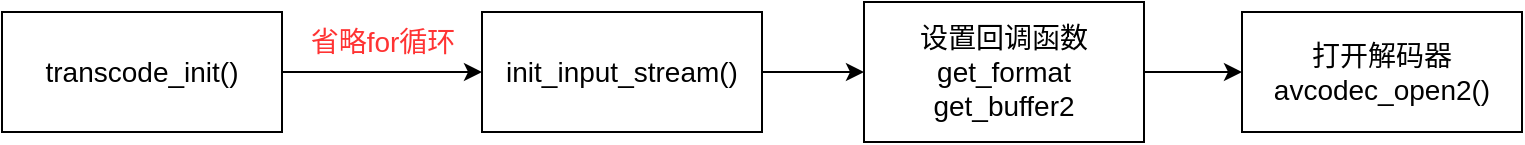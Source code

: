 <mxfile version="20.2.3" type="device"><diagram id="CCSkUD4YMc4SreTmyc2y" name="第 1 页"><mxGraphModel dx="1065" dy="865" grid="1" gridSize="10" guides="1" tooltips="1" connect="1" arrows="1" fold="1" page="1" pageScale="1" pageWidth="827" pageHeight="1169" math="0" shadow="0"><root><mxCell id="0"/><mxCell id="1" parent="0"/><mxCell id="FGhK-3gNnjOH-ZaoGEgF-6" style="edgeStyle=orthogonalEdgeStyle;rounded=0;orthogonalLoop=1;jettySize=auto;html=1;" edge="1" parent="1" source="D8f3OEhFVSInSRfgoBKe-4" target="FGhK-3gNnjOH-ZaoGEgF-4"><mxGeometry relative="1" as="geometry"/></mxCell><mxCell id="D8f3OEhFVSInSRfgoBKe-4" value="transcode_init()" style="rounded=0;whiteSpace=wrap;html=1;fontSize=14;" parent="1" vertex="1"><mxGeometry y="290" width="140" height="60" as="geometry"/></mxCell><mxCell id="FGhK-3gNnjOH-ZaoGEgF-8" style="edgeStyle=orthogonalEdgeStyle;rounded=0;orthogonalLoop=1;jettySize=auto;html=1;" edge="1" parent="1" source="FGhK-3gNnjOH-ZaoGEgF-3" target="FGhK-3gNnjOH-ZaoGEgF-5"><mxGeometry relative="1" as="geometry"/></mxCell><mxCell id="FGhK-3gNnjOH-ZaoGEgF-3" value="设置回调函数&lt;br&gt;get_format&lt;br&gt;get_buffer2" style="rounded=0;whiteSpace=wrap;html=1;fontSize=14;" vertex="1" parent="1"><mxGeometry x="431" y="285" width="140" height="70" as="geometry"/></mxCell><mxCell id="FGhK-3gNnjOH-ZaoGEgF-7" style="edgeStyle=orthogonalEdgeStyle;rounded=0;orthogonalLoop=1;jettySize=auto;html=1;" edge="1" parent="1" source="FGhK-3gNnjOH-ZaoGEgF-4" target="FGhK-3gNnjOH-ZaoGEgF-3"><mxGeometry relative="1" as="geometry"/></mxCell><mxCell id="FGhK-3gNnjOH-ZaoGEgF-4" value="init_input_stream()" style="rounded=0;whiteSpace=wrap;html=1;fontSize=14;" vertex="1" parent="1"><mxGeometry x="240" y="290" width="140" height="60" as="geometry"/></mxCell><mxCell id="FGhK-3gNnjOH-ZaoGEgF-5" value="打开解码器&lt;br&gt;avcodec_open2()" style="rounded=0;whiteSpace=wrap;html=1;fontSize=14;" vertex="1" parent="1"><mxGeometry x="620" y="290" width="140" height="60" as="geometry"/></mxCell><mxCell id="FGhK-3gNnjOH-ZaoGEgF-9" value="省略for循环" style="text;strokeColor=none;fillColor=none;html=1;fontSize=14;fontStyle=0;verticalAlign=middle;align=center;fontColor=#FF3333;" vertex="1" parent="1"><mxGeometry x="140" y="285" width="100" height="40" as="geometry"/></mxCell></root></mxGraphModel></diagram></mxfile>
